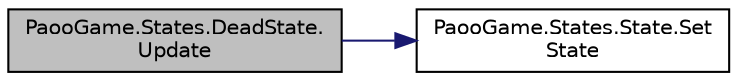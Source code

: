 digraph "PaooGame.States.DeadState.Update"
{
 // INTERACTIVE_SVG=YES
 // LATEX_PDF_SIZE
  edge [fontname="Helvetica",fontsize="10",labelfontname="Helvetica",labelfontsize="10"];
  node [fontname="Helvetica",fontsize="10",shape=record];
  rankdir="LR";
  Node1 [label="PaooGame.States.DeadState.\lUpdate",height=0.2,width=0.4,color="black", fillcolor="grey75", style="filled", fontcolor="black",tooltip="Asteapta ca jucatorul sa apese enter pentru a reveni in meniu."];
  Node1 -> Node2 [color="midnightblue",fontsize="10",style="solid",fontname="Helvetica"];
  Node2 [label="PaooGame.States.State.Set\lState",height=0.2,width=0.4,color="black", fillcolor="white", style="filled",URL="$class_paoo_game_1_1_states_1_1_state.html#a9219295fa9fb713e7fa21fe052d80591",tooltip="se va modifica valoarea lui currentState in timpul joclui."];
}
